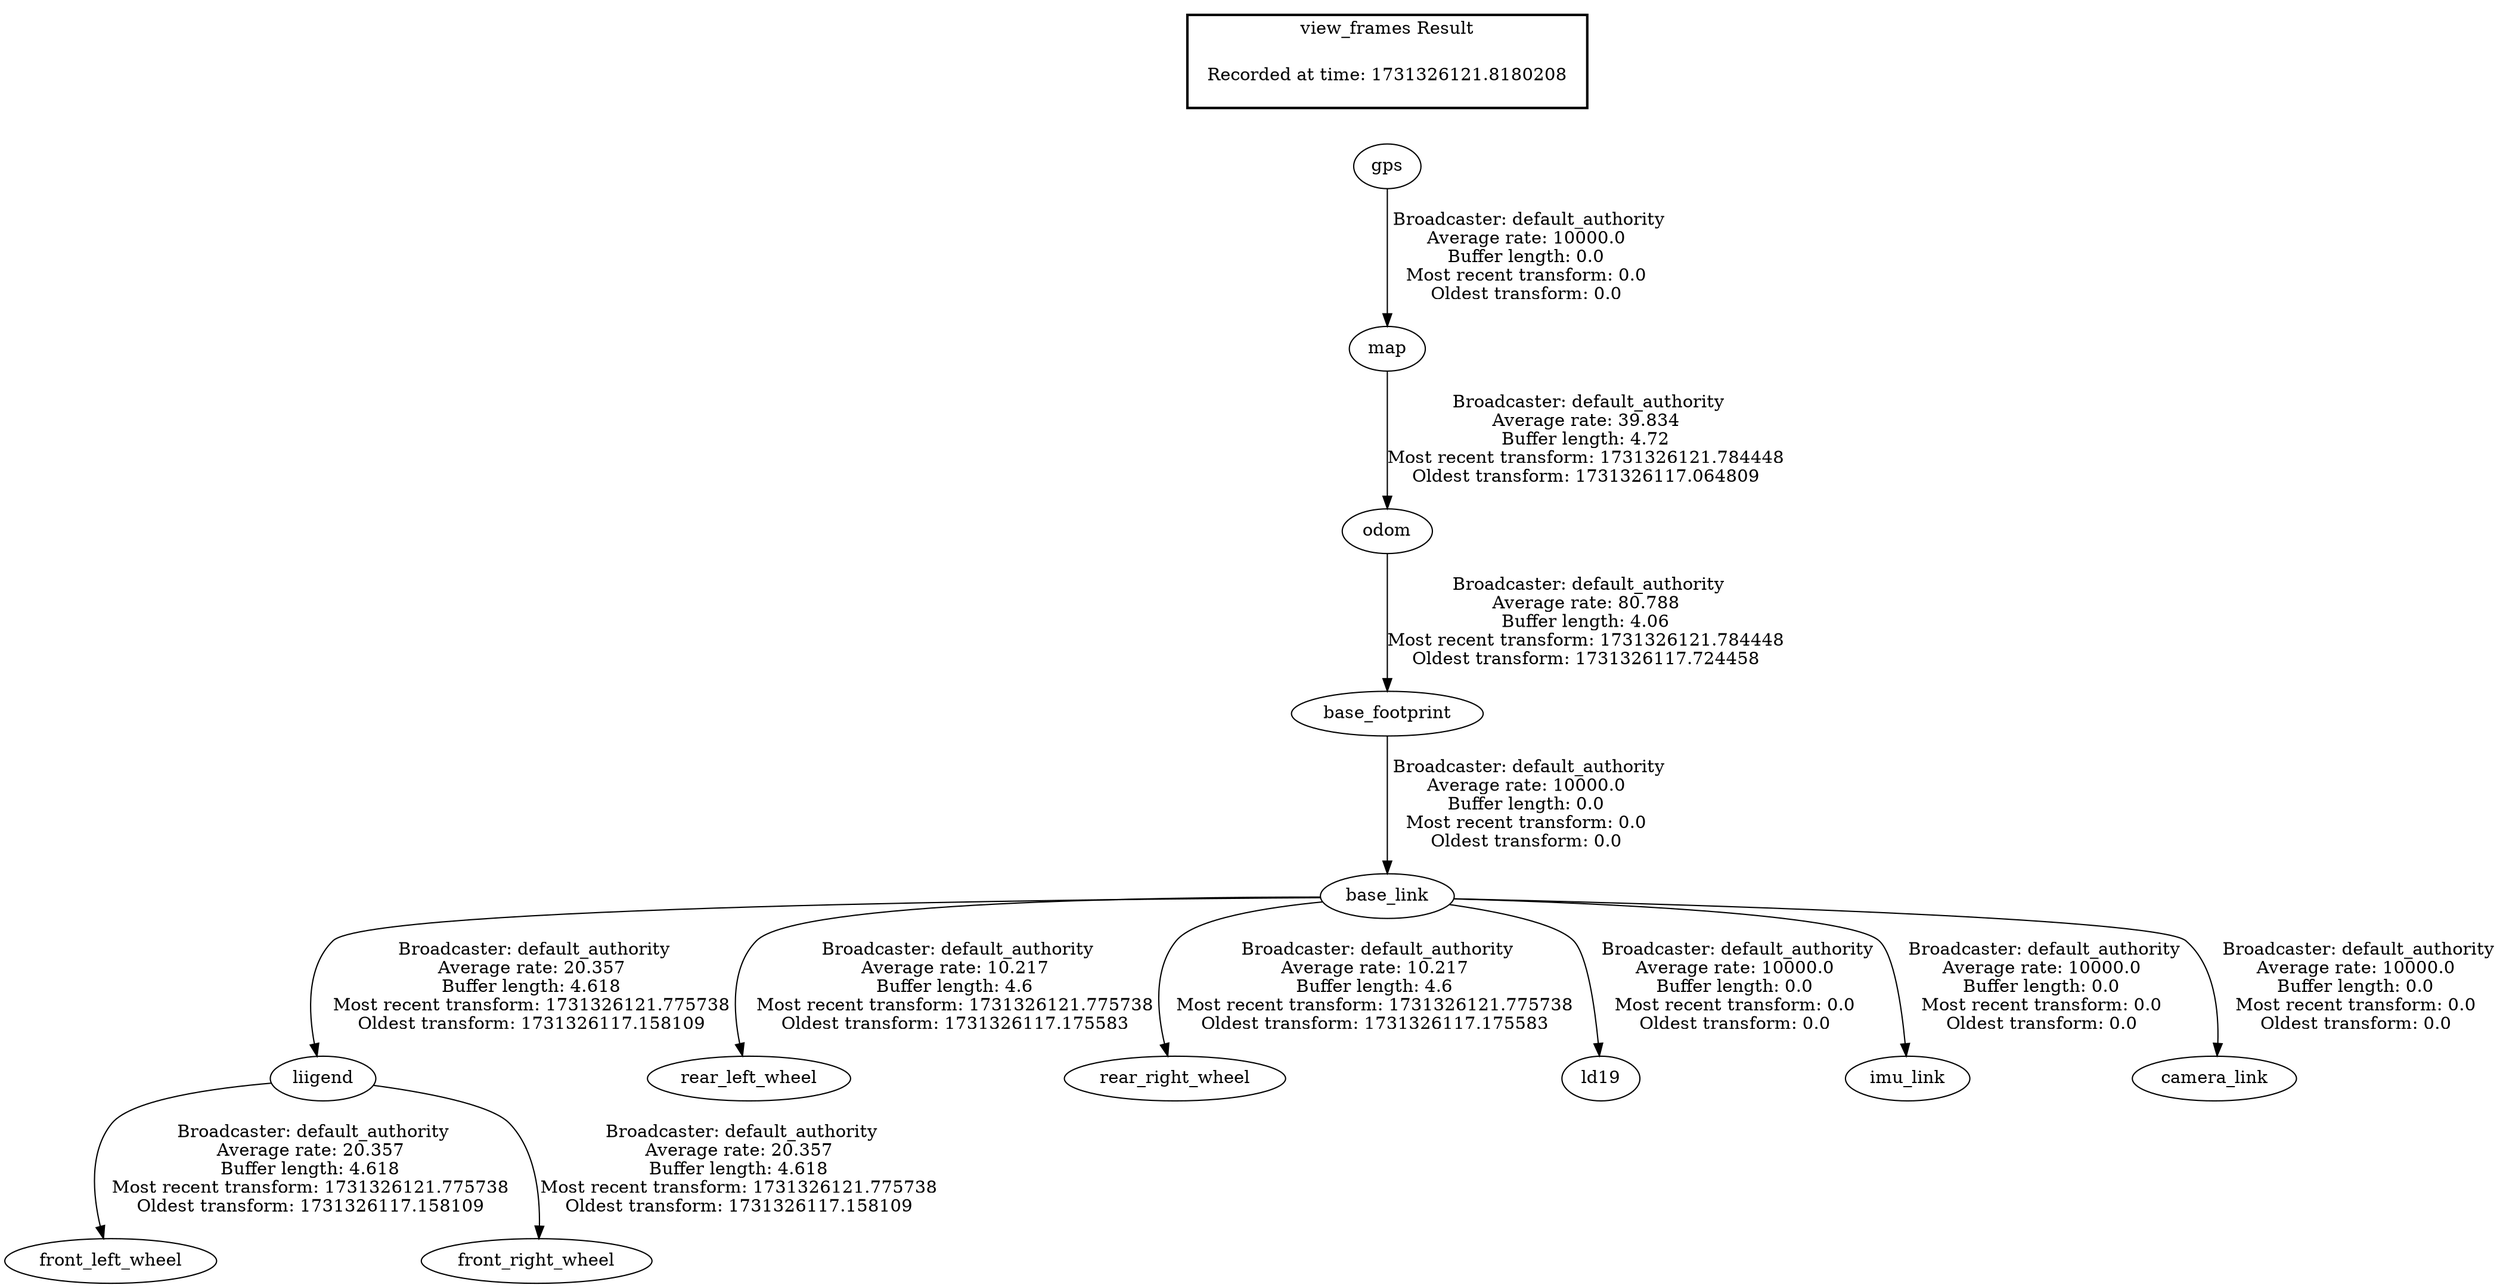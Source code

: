 digraph G {
"gps" -> "map"[label=" Broadcaster: default_authority\nAverage rate: 10000.0\nBuffer length: 0.0\nMost recent transform: 0.0\nOldest transform: 0.0\n"];
"map" -> "odom"[label=" Broadcaster: default_authority\nAverage rate: 39.834\nBuffer length: 4.72\nMost recent transform: 1731326121.784448\nOldest transform: 1731326117.064809\n"];
"odom" -> "base_footprint"[label=" Broadcaster: default_authority\nAverage rate: 80.788\nBuffer length: 4.06\nMost recent transform: 1731326121.784448\nOldest transform: 1731326117.724458\n"];
"liigend" -> "front_left_wheel"[label=" Broadcaster: default_authority\nAverage rate: 20.357\nBuffer length: 4.618\nMost recent transform: 1731326121.775738\nOldest transform: 1731326117.158109\n"];
"base_link" -> "liigend"[label=" Broadcaster: default_authority\nAverage rate: 20.357\nBuffer length: 4.618\nMost recent transform: 1731326121.775738\nOldest transform: 1731326117.158109\n"];
"liigend" -> "front_right_wheel"[label=" Broadcaster: default_authority\nAverage rate: 20.357\nBuffer length: 4.618\nMost recent transform: 1731326121.775738\nOldest transform: 1731326117.158109\n"];
"base_footprint" -> "base_link"[label=" Broadcaster: default_authority\nAverage rate: 10000.0\nBuffer length: 0.0\nMost recent transform: 0.0\nOldest transform: 0.0\n"];
"base_link" -> "rear_left_wheel"[label=" Broadcaster: default_authority\nAverage rate: 10.217\nBuffer length: 4.6\nMost recent transform: 1731326121.775738\nOldest transform: 1731326117.175583\n"];
"base_link" -> "rear_right_wheel"[label=" Broadcaster: default_authority\nAverage rate: 10.217\nBuffer length: 4.6\nMost recent transform: 1731326121.775738\nOldest transform: 1731326117.175583\n"];
"base_link" -> "ld19"[label=" Broadcaster: default_authority\nAverage rate: 10000.0\nBuffer length: 0.0\nMost recent transform: 0.0\nOldest transform: 0.0\n"];
"base_link" -> "imu_link"[label=" Broadcaster: default_authority\nAverage rate: 10000.0\nBuffer length: 0.0\nMost recent transform: 0.0\nOldest transform: 0.0\n"];
"base_link" -> "camera_link"[label=" Broadcaster: default_authority\nAverage rate: 10000.0\nBuffer length: 0.0\nMost recent transform: 0.0\nOldest transform: 0.0\n"];
edge [style=invis];
 subgraph cluster_legend { style=bold; color=black; label ="view_frames Result";
"Recorded at time: 1731326121.8180208"[ shape=plaintext ] ;
}->"gps";
}